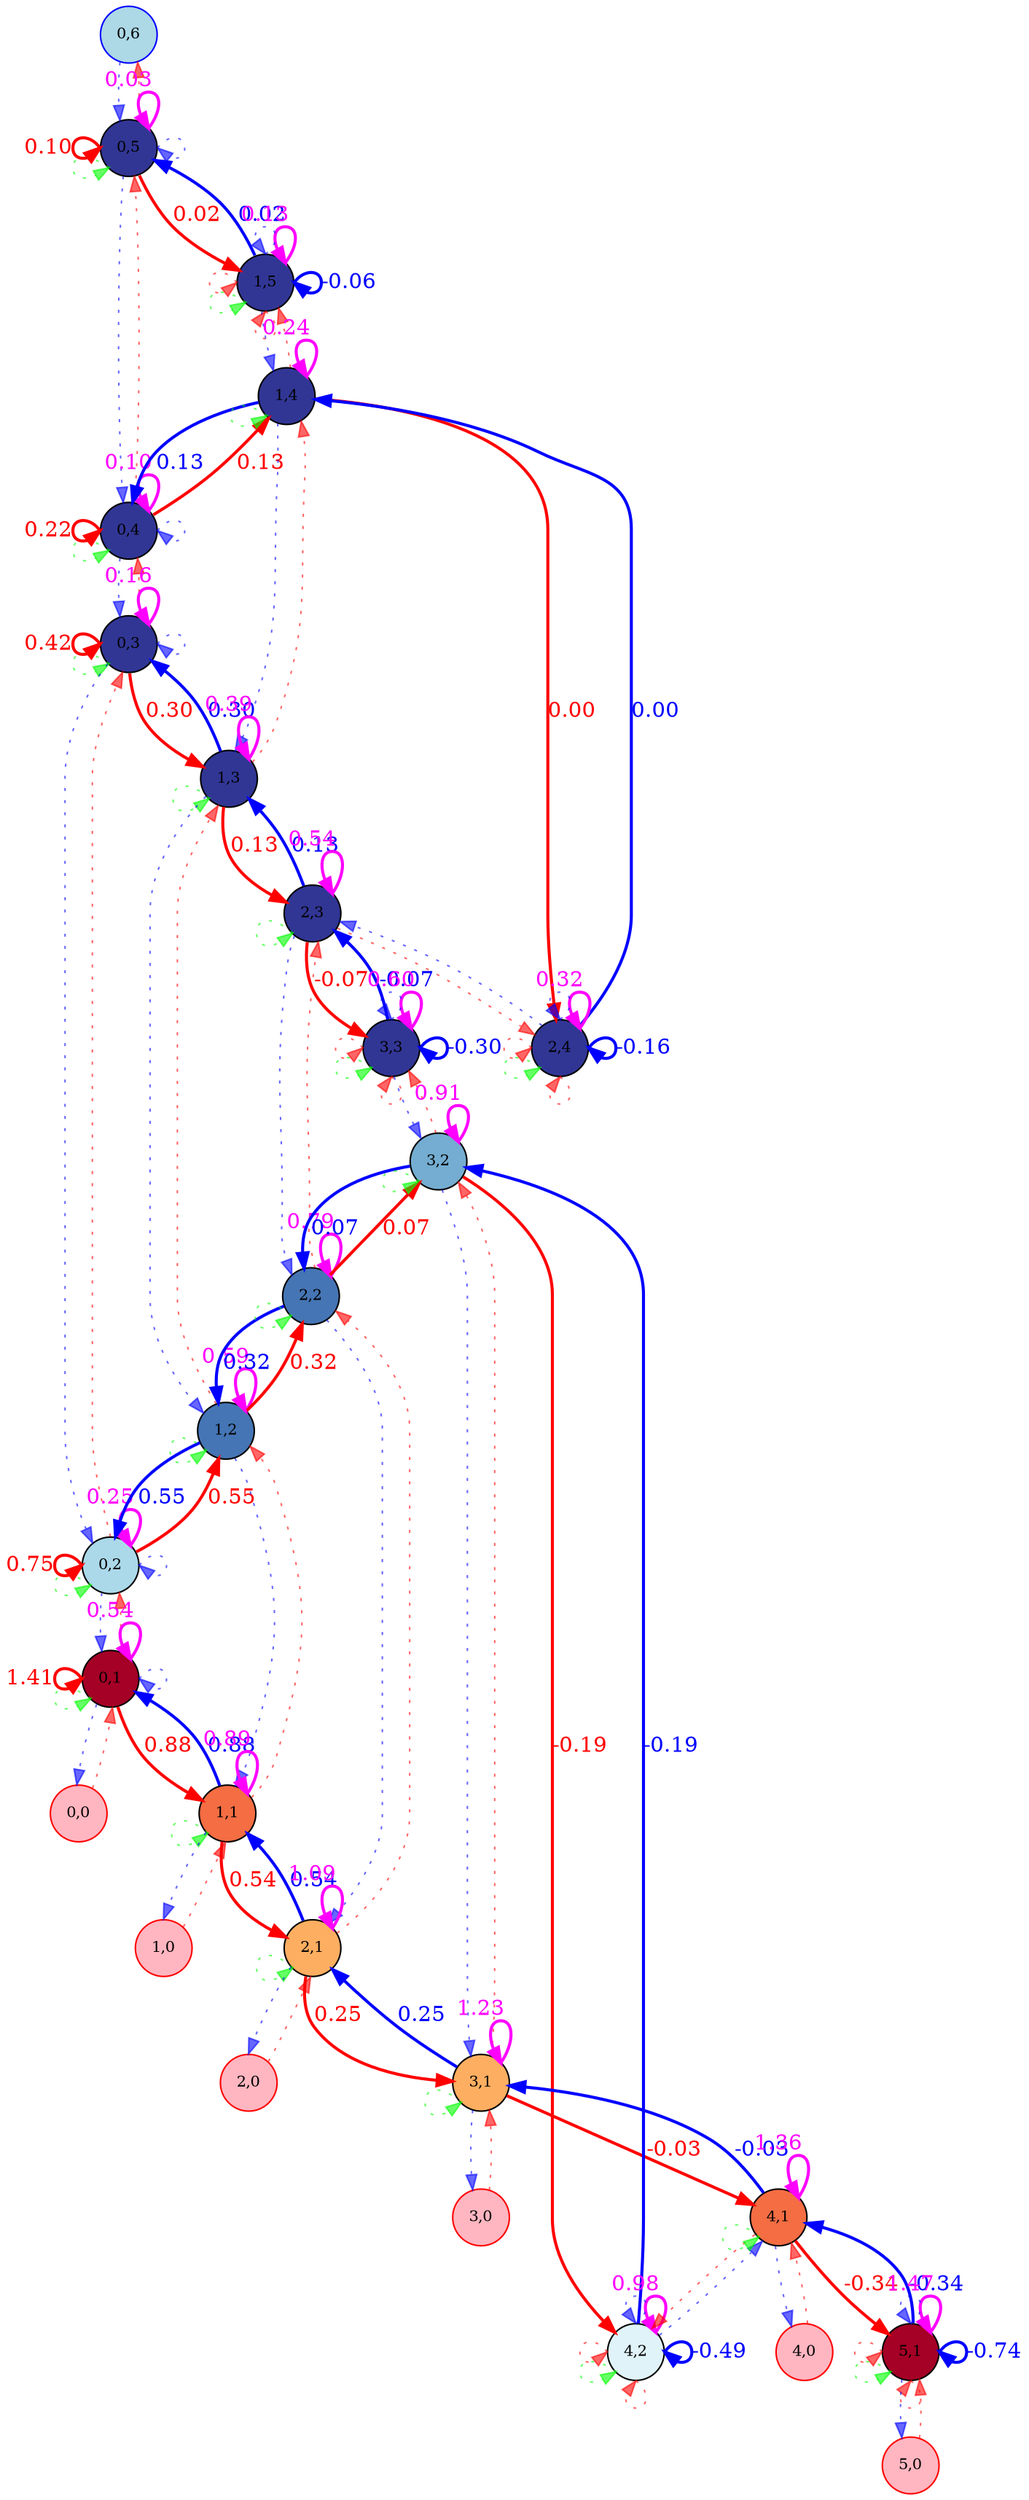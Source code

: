 digraph {
	splines=true
	"0,6" [label="0,6" color=blue fillcolor=lightblue fontsize=10 pos="0,6!" shape=circle style=filled]
	"0,5" [label="0,5" color=black colorscheme=rdylbu10 fillcolor=10 fontsize=10 pos="0,5!" shape=circle style=filled]
	"0,4" [label="0,4" color=black colorscheme=rdylbu10 fillcolor=10 fontsize=10 pos="0,4!" shape=circle style=filled]
	"0,3" [label="0,3" color=black colorscheme=rdylbu10 fillcolor=10 fontsize=10 pos="0,3!" shape=circle style=filled]
	"0,2" [label="0,2" color=black colorscheme=rdylbu10 fillcolor=7 fontsize=10 pos="0,2!" shape=circle style=filled]
	"0,1" [label="0,1" color=black colorscheme=rdylbu10 fillcolor=1 fontsize=10 pos="0,1!" shape=circle style=filled]
	"0,0" [label="0,0" color=red fillcolor=lightpink fontsize=10 pos="0,0!" shape=circle style=filled]
	"1,5" [label="1,5" color=black colorscheme=rdylbu10 fillcolor=10 fontsize=10 pos="1,5!" shape=circle style=filled]
	"1,4" [label="1,4" color=black colorscheme=rdylbu10 fillcolor=10 fontsize=10 pos="1,4!" shape=circle style=filled]
	"1,3" [label="1,3" color=black colorscheme=rdylbu10 fillcolor=10 fontsize=10 pos="1,3!" shape=circle style=filled]
	"1,2" [label="1,2" color=black colorscheme=rdylbu10 fillcolor=9 fontsize=10 pos="1,2!" shape=circle style=filled]
	"1,1" [label="1,1" color=black colorscheme=rdylbu10 fillcolor=3 fontsize=10 pos="1,1!" shape=circle style=filled]
	"1,0" [label="1,0" color=red fillcolor=lightpink fontsize=10 pos="1,0!" shape=circle style=filled]
	"2,4" [label="2,4" color=black colorscheme=rdylbu10 fillcolor=10 fontsize=10 pos="2,4!" shape=circle style=filled]
	"2,3" [label="2,3" color=black colorscheme=rdylbu10 fillcolor=10 fontsize=10 pos="2,3!" shape=circle style=filled]
	"2,2" [label="2,2" color=black colorscheme=rdylbu10 fillcolor=9 fontsize=10 pos="2,2!" shape=circle style=filled]
	"2,1" [label="2,1" color=black colorscheme=rdylbu10 fillcolor=4 fontsize=10 pos="2,1!" shape=circle style=filled]
	"2,0" [label="2,0" color=red fillcolor=lightpink fontsize=10 pos="2,0!" shape=circle style=filled]
	"3,3" [label="3,3" color=black colorscheme=rdylbu10 fillcolor=10 fontsize=10 pos="3,3!" shape=circle style=filled]
	"3,2" [label="3,2" color=black colorscheme=rdylbu10 fillcolor=8 fontsize=10 pos="3,2!" shape=circle style=filled]
	"3,1" [label="3,1" color=black colorscheme=rdylbu10 fillcolor=4 fontsize=10 pos="3,1!" shape=circle style=filled]
	"3,0" [label="3,0" color=red fillcolor=lightpink fontsize=10 pos="3,0!" shape=circle style=filled]
	"4,2" [label="4,2" color=black colorscheme=rdylbu10 fillcolor=6 fontsize=10 pos="4,2!" shape=circle style=filled]
	"4,1" [label="4,1" color=black colorscheme=rdylbu10 fillcolor=3 fontsize=10 pos="4,1!" shape=circle style=filled]
	"4,0" [label="4,0" color=red fillcolor=lightpink fontsize=10 pos="4,0!" shape=circle style=filled]
	"5,1" [label="5,1" color=black colorscheme=rdylbu10 fillcolor=1 fontsize=10 pos="5,1!" shape=circle style=filled]
	"5,0" [label="5,0" color=red fillcolor=lightpink fontsize=10 pos="5,0!" shape=circle style=filled]
	"0,6" -> "0,5" [label="" color="#0000ff99" fontcolor="#0000ff99" style=dotted]
	"0,5" -> "0,6" [label="" color="#ff000099" fontcolor="#ff000099" style=dotted]
	"0,5" -> "0,5" [label=0.03 color="#ff00ff" fontcolor="#ff00ff" headport=ne penwidth=2 style=solid tailport=ne]
	"0,5" -> "0,5" [label="" color="#00ff0099" fontcolor="#00ff0099" headport=sw style=dotted tailport=sw]
	"0,5" -> "0,4" [label="" color="#0000ff99" fontcolor="#0000ff99" style=dotted]
	"0,5" -> "1,5" [label=0.02 color="#ff0000" fontcolor="#ff0000" penwidth=2 style=solid]
	"0,5" -> "0,5" [label="" color="#0000ff99" fontcolor="#0000ff99" headport=e style=dotted tailport=e]
	"0,5" -> "0,5" [label=0.10 color="#ff0000" fontcolor="#ff0000" headport=w penwidth=2 style=solid tailport=w]
	"0,4" -> "0,5" [label="" color="#ff000099" fontcolor="#ff000099" style=dotted]
	"0,4" -> "0,4" [label=0.10 color="#ff00ff" fontcolor="#ff00ff" headport=ne penwidth=2 style=solid tailport=ne]
	"0,4" -> "0,4" [label="" color="#00ff0099" fontcolor="#00ff0099" headport=sw style=dotted tailport=sw]
	"0,4" -> "0,3" [label="" color="#0000ff99" fontcolor="#0000ff99" style=dotted]
	"0,4" -> "1,4" [label=0.13 color="#ff0000" fontcolor="#ff0000" penwidth=2 style=solid]
	"0,4" -> "0,4" [label="" color="#0000ff99" fontcolor="#0000ff99" headport=e style=dotted tailport=e]
	"0,4" -> "0,4" [label=0.22 color="#ff0000" fontcolor="#ff0000" headport=w penwidth=2 style=solid tailport=w]
	"0,3" -> "0,4" [label="" color="#ff000099" fontcolor="#ff000099" style=dotted]
	"0,3" -> "0,3" [label=0.16 color="#ff00ff" fontcolor="#ff00ff" headport=ne penwidth=2 style=solid tailport=ne]
	"0,3" -> "0,3" [label="" color="#00ff0099" fontcolor="#00ff0099" headport=sw style=dotted tailport=sw]
	"0,3" -> "0,2" [label="" color="#0000ff99" fontcolor="#0000ff99" style=dotted]
	"0,3" -> "1,3" [label=0.30 color="#ff0000" fontcolor="#ff0000" penwidth=2 style=solid]
	"0,3" -> "0,3" [label="" color="#0000ff99" fontcolor="#0000ff99" headport=e style=dotted tailport=e]
	"0,3" -> "0,3" [label=0.42 color="#ff0000" fontcolor="#ff0000" headport=w penwidth=2 style=solid tailport=w]
	"0,2" -> "0,3" [label="" color="#ff000099" fontcolor="#ff000099" style=dotted]
	"0,2" -> "0,2" [label=0.25 color="#ff00ff" fontcolor="#ff00ff" headport=ne penwidth=2 style=solid tailport=ne]
	"0,2" -> "0,2" [label="" color="#00ff0099" fontcolor="#00ff0099" headport=sw style=dotted tailport=sw]
	"0,2" -> "0,1" [label="" color="#0000ff99" fontcolor="#0000ff99" style=dotted]
	"0,2" -> "1,2" [label=0.55 color="#ff0000" fontcolor="#ff0000" penwidth=2 style=solid]
	"0,2" -> "0,2" [label="" color="#0000ff99" fontcolor="#0000ff99" headport=e style=dotted tailport=e]
	"0,2" -> "0,2" [label=0.75 color="#ff0000" fontcolor="#ff0000" headport=w penwidth=2 style=solid tailport=w]
	"0,1" -> "0,2" [label="" color="#ff000099" fontcolor="#ff000099" style=dotted]
	"0,1" -> "0,1" [label=0.54 color="#ff00ff" fontcolor="#ff00ff" headport=ne penwidth=2 style=solid tailport=ne]
	"0,1" -> "0,1" [label="" color="#00ff0099" fontcolor="#00ff0099" headport=sw style=dotted tailport=sw]
	"0,1" -> "0,0" [label="" color="#0000ff99" fontcolor="#0000ff99" style=dotted]
	"0,1" -> "1,1" [label=0.88 color="#ff0000" fontcolor="#ff0000" penwidth=2 style=solid]
	"0,1" -> "0,1" [label="" color="#0000ff99" fontcolor="#0000ff99" headport=e style=dotted tailport=e]
	"0,1" -> "0,1" [label=1.41 color="#ff0000" fontcolor="#ff0000" headport=w penwidth=2 style=solid tailport=w]
	"0,0" -> "0,1" [label="" color="#ff000099" fontcolor="#ff000099" style=dotted]
	"1,5" -> "0,5" [label=0.02 color="#0000ff" fontcolor="#0000ff" penwidth=2 style=solid]
	"1,5" -> "1,5" [label=0.13 color="#ff00ff" fontcolor="#ff00ff" headport=ne penwidth=2 style=solid tailport=ne]
	"1,5" -> "1,5" [label="" color="#00ff0099" fontcolor="#00ff0099" headport=sw style=dotted tailport=sw]
	"1,5" -> "1,4" [label="" color="#0000ff99" fontcolor="#0000ff99" style=dotted]
	"1,5" -> "1,5" [label="" color="#ff000099" fontcolor="#ff000099" headport=s style=dotted tailport=s]
	"1,5" -> "1,5" [label="" color="#0000ff99" fontcolor="#0000ff99" headport=n style=dotted tailport=n]
	"1,5" -> "1,5" [label="" color="#ff000099" fontcolor="#ff000099" headport=w style=dotted tailport=w]
	"1,5" -> "1,5" [label=-0.06 color="#0000ff" fontcolor="#0000ff" headport=e penwidth=2 style=solid tailport=e]
	"1,4" -> "0,4" [label=0.13 color="#0000ff" fontcolor="#0000ff" penwidth=2 style=solid]
	"1,4" -> "1,5" [label="" color="#ff000099" fontcolor="#ff000099" style=dotted]
	"1,4" -> "1,4" [label=0.24 color="#ff00ff" fontcolor="#ff00ff" headport=ne penwidth=2 style=solid tailport=ne]
	"1,4" -> "1,4" [label="" color="#00ff0099" fontcolor="#00ff0099" headport=sw style=dotted tailport=sw]
	"1,4" -> "1,3" [label="" color="#0000ff99" fontcolor="#0000ff99" style=dotted]
	"1,4" -> "2,4" [label=0.00 color="#ff0000" fontcolor="#ff0000" penwidth=2 style=solid]
	"1,3" -> "0,3" [label=0.30 color="#0000ff" fontcolor="#0000ff" penwidth=2 style=solid]
	"1,3" -> "1,4" [label="" color="#ff000099" fontcolor="#ff000099" style=dotted]
	"1,3" -> "1,3" [label=0.39 color="#ff00ff" fontcolor="#ff00ff" headport=ne penwidth=2 style=solid tailport=ne]
	"1,3" -> "1,3" [label="" color="#00ff0099" fontcolor="#00ff0099" headport=sw style=dotted tailport=sw]
	"1,3" -> "1,2" [label="" color="#0000ff99" fontcolor="#0000ff99" style=dotted]
	"1,3" -> "2,3" [label=0.13 color="#ff0000" fontcolor="#ff0000" penwidth=2 style=solid]
	"1,2" -> "0,2" [label=0.55 color="#0000ff" fontcolor="#0000ff" penwidth=2 style=solid]
	"1,2" -> "1,3" [label="" color="#ff000099" fontcolor="#ff000099" style=dotted]
	"1,2" -> "1,2" [label=0.59 color="#ff00ff" fontcolor="#ff00ff" headport=ne penwidth=2 style=solid tailport=ne]
	"1,2" -> "1,2" [label="" color="#00ff0099" fontcolor="#00ff0099" headport=sw style=dotted tailport=sw]
	"1,2" -> "1,1" [label="" color="#0000ff99" fontcolor="#0000ff99" style=dotted]
	"1,2" -> "2,2" [label=0.32 color="#ff0000" fontcolor="#ff0000" penwidth=2 style=solid]
	"1,1" -> "0,1" [label=0.88 color="#0000ff" fontcolor="#0000ff" penwidth=2 style=solid]
	"1,1" -> "1,2" [label="" color="#ff000099" fontcolor="#ff000099" style=dotted]
	"1,1" -> "1,1" [label=0.89 color="#ff00ff" fontcolor="#ff00ff" headport=ne penwidth=2 style=solid tailport=ne]
	"1,1" -> "1,1" [label="" color="#00ff0099" fontcolor="#00ff0099" headport=sw style=dotted tailport=sw]
	"1,1" -> "1,0" [label="" color="#0000ff99" fontcolor="#0000ff99" style=dotted]
	"1,1" -> "2,1" [label=0.54 color="#ff0000" fontcolor="#ff0000" penwidth=2 style=solid]
	"1,0" -> "1,1" [label="" color="#ff000099" fontcolor="#ff000099" style=dotted]
	"2,4" -> "1,4" [label=0.00 color="#0000ff" fontcolor="#0000ff" penwidth=2 style=solid]
	"2,4" -> "2,4" [label=0.32 color="#ff00ff" fontcolor="#ff00ff" headport=ne penwidth=2 style=solid tailport=ne]
	"2,4" -> "2,4" [label="" color="#00ff0099" fontcolor="#00ff0099" headport=sw style=dotted tailport=sw]
	"2,4" -> "2,3" [label="" color="#0000ff99" fontcolor="#0000ff99" style=dotted]
	"2,4" -> "2,4" [label="" color="#ff000099" fontcolor="#ff000099" headport=s style=dotted tailport=s]
	"2,4" -> "2,4" [label="" color="#0000ff99" fontcolor="#0000ff99" headport=n style=dotted tailport=n]
	"2,4" -> "2,4" [label="" color="#ff000099" fontcolor="#ff000099" headport=w style=dotted tailport=w]
	"2,4" -> "2,4" [label=-0.16 color="#0000ff" fontcolor="#0000ff" headport=e penwidth=2 style=solid tailport=e]
	"2,3" -> "1,3" [label=0.13 color="#0000ff" fontcolor="#0000ff" penwidth=2 style=solid]
	"2,3" -> "2,4" [label="" color="#ff000099" fontcolor="#ff000099" style=dotted]
	"2,3" -> "2,3" [label=0.54 color="#ff00ff" fontcolor="#ff00ff" headport=ne penwidth=2 style=solid tailport=ne]
	"2,3" -> "2,3" [label="" color="#00ff0099" fontcolor="#00ff0099" headport=sw style=dotted tailport=sw]
	"2,3" -> "2,2" [label="" color="#0000ff99" fontcolor="#0000ff99" style=dotted]
	"2,3" -> "3,3" [label=-0.07 color="#ff0000" fontcolor="#ff0000" penwidth=2 style=solid]
	"2,2" -> "1,2" [label=0.32 color="#0000ff" fontcolor="#0000ff" penwidth=2 style=solid]
	"2,2" -> "2,3" [label="" color="#ff000099" fontcolor="#ff000099" style=dotted]
	"2,2" -> "2,2" [label=0.79 color="#ff00ff" fontcolor="#ff00ff" headport=ne penwidth=2 style=solid tailport=ne]
	"2,2" -> "2,2" [label="" color="#00ff0099" fontcolor="#00ff0099" headport=sw style=dotted tailport=sw]
	"2,2" -> "2,1" [label="" color="#0000ff99" fontcolor="#0000ff99" style=dotted]
	"2,2" -> "3,2" [label=0.07 color="#ff0000" fontcolor="#ff0000" penwidth=2 style=solid]
	"2,1" -> "1,1" [label=0.54 color="#0000ff" fontcolor="#0000ff" penwidth=2 style=solid]
	"2,1" -> "2,2" [label="" color="#ff000099" fontcolor="#ff000099" style=dotted]
	"2,1" -> "2,1" [label=1.09 color="#ff00ff" fontcolor="#ff00ff" headport=ne penwidth=2 style=solid tailport=ne]
	"2,1" -> "2,1" [label="" color="#00ff0099" fontcolor="#00ff0099" headport=sw style=dotted tailport=sw]
	"2,1" -> "2,0" [label="" color="#0000ff99" fontcolor="#0000ff99" style=dotted]
	"2,1" -> "3,1" [label=0.25 color="#ff0000" fontcolor="#ff0000" penwidth=2 style=solid]
	"2,0" -> "2,1" [label="" color="#ff000099" fontcolor="#ff000099" style=dotted]
	"3,3" -> "2,3" [label=-0.07 color="#0000ff" fontcolor="#0000ff" penwidth=2 style=solid]
	"3,3" -> "3,3" [label=0.60 color="#ff00ff" fontcolor="#ff00ff" headport=ne penwidth=2 style=solid tailport=ne]
	"3,3" -> "3,3" [label="" color="#00ff0099" fontcolor="#00ff0099" headport=sw style=dotted tailport=sw]
	"3,3" -> "3,2" [label="" color="#0000ff99" fontcolor="#0000ff99" style=dotted]
	"3,3" -> "3,3" [label="" color="#ff000099" fontcolor="#ff000099" headport=s style=dotted tailport=s]
	"3,3" -> "3,3" [label="" color="#0000ff99" fontcolor="#0000ff99" headport=n style=dotted tailport=n]
	"3,3" -> "3,3" [label="" color="#ff000099" fontcolor="#ff000099" headport=w style=dotted tailport=w]
	"3,3" -> "3,3" [label=-0.30 color="#0000ff" fontcolor="#0000ff" headport=e penwidth=2 style=solid tailport=e]
	"3,2" -> "2,2" [label=0.07 color="#0000ff" fontcolor="#0000ff" penwidth=2 style=solid]
	"3,2" -> "3,3" [label="" color="#ff000099" fontcolor="#ff000099" style=dotted]
	"3,2" -> "3,2" [label=0.91 color="#ff00ff" fontcolor="#ff00ff" headport=ne penwidth=2 style=solid tailport=ne]
	"3,2" -> "3,2" [label="" color="#00ff0099" fontcolor="#00ff0099" headport=sw style=dotted tailport=sw]
	"3,2" -> "3,1" [label="" color="#0000ff99" fontcolor="#0000ff99" style=dotted]
	"3,2" -> "4,2" [label=-0.19 color="#ff0000" fontcolor="#ff0000" penwidth=2 style=solid]
	"3,1" -> "2,1" [label=0.25 color="#0000ff" fontcolor="#0000ff" penwidth=2 style=solid]
	"3,1" -> "3,2" [label="" color="#ff000099" fontcolor="#ff000099" style=dotted]
	"3,1" -> "3,1" [label=1.23 color="#ff00ff" fontcolor="#ff00ff" headport=ne penwidth=2 style=solid tailport=ne]
	"3,1" -> "3,1" [label="" color="#00ff0099" fontcolor="#00ff0099" headport=sw style=dotted tailport=sw]
	"3,1" -> "3,0" [label="" color="#0000ff99" fontcolor="#0000ff99" style=dotted]
	"3,1" -> "4,1" [label=-0.03 color="#ff0000" fontcolor="#ff0000" penwidth=2 style=solid]
	"3,0" -> "3,1" [label="" color="#ff000099" fontcolor="#ff000099" style=dotted]
	"4,2" -> "3,2" [label=-0.19 color="#0000ff" fontcolor="#0000ff" penwidth=2 style=solid]
	"4,2" -> "4,2" [label=0.98 color="#ff00ff" fontcolor="#ff00ff" headport=ne penwidth=2 style=solid tailport=ne]
	"4,2" -> "4,2" [label="" color="#00ff0099" fontcolor="#00ff0099" headport=sw style=dotted tailport=sw]
	"4,2" -> "4,1" [label="" color="#0000ff99" fontcolor="#0000ff99" style=dotted]
	"4,2" -> "4,2" [label="" color="#ff000099" fontcolor="#ff000099" headport=s style=dotted tailport=s]
	"4,2" -> "4,2" [label="" color="#0000ff99" fontcolor="#0000ff99" headport=n style=dotted tailport=n]
	"4,2" -> "4,2" [label="" color="#ff000099" fontcolor="#ff000099" headport=w style=dotted tailport=w]
	"4,2" -> "4,2" [label=-0.49 color="#0000ff" fontcolor="#0000ff" headport=e penwidth=2 style=solid tailport=e]
	"4,1" -> "3,1" [label=-0.03 color="#0000ff" fontcolor="#0000ff" penwidth=2 style=solid]
	"4,1" -> "4,2" [label="" color="#ff000099" fontcolor="#ff000099" style=dotted]
	"4,1" -> "4,1" [label=1.36 color="#ff00ff" fontcolor="#ff00ff" headport=ne penwidth=2 style=solid tailport=ne]
	"4,1" -> "4,1" [label="" color="#00ff0099" fontcolor="#00ff0099" headport=sw style=dotted tailport=sw]
	"4,1" -> "4,0" [label="" color="#0000ff99" fontcolor="#0000ff99" style=dotted]
	"4,1" -> "5,1" [label=-0.34 color="#ff0000" fontcolor="#ff0000" penwidth=2 style=solid]
	"4,0" -> "4,1" [label="" color="#ff000099" fontcolor="#ff000099" style=dotted]
	"5,1" -> "4,1" [label=-0.34 color="#0000ff" fontcolor="#0000ff" penwidth=2 style=solid]
	"5,1" -> "5,1" [label=1.47 color="#ff00ff" fontcolor="#ff00ff" headport=ne penwidth=2 style=solid tailport=ne]
	"5,1" -> "5,1" [label="" color="#00ff0099" fontcolor="#00ff0099" headport=sw style=dotted tailport=sw]
	"5,1" -> "5,0" [label="" color="#0000ff99" fontcolor="#0000ff99" style=dotted]
	"5,1" -> "5,1" [label="" color="#ff000099" fontcolor="#ff000099" headport=s style=dotted tailport=s]
	"5,1" -> "5,1" [label="" color="#0000ff99" fontcolor="#0000ff99" headport=n style=dotted tailport=n]
	"5,1" -> "5,1" [label="" color="#ff000099" fontcolor="#ff000099" headport=w style=dotted tailport=w]
	"5,1" -> "5,1" [label=-0.74 color="#0000ff" fontcolor="#0000ff" headport=e penwidth=2 style=solid tailport=e]
	"5,0" -> "5,1" [label="" color="#ff000099" fontcolor="#ff000099" style=dotted]
}
